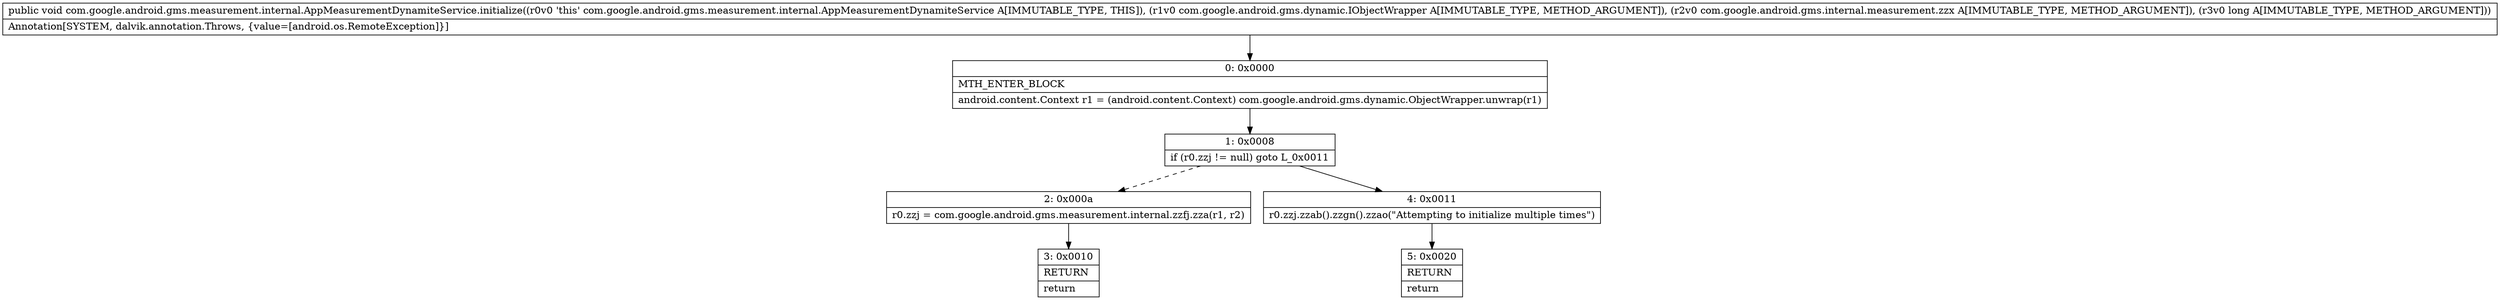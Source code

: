 digraph "CFG forcom.google.android.gms.measurement.internal.AppMeasurementDynamiteService.initialize(Lcom\/google\/android\/gms\/dynamic\/IObjectWrapper;Lcom\/google\/android\/gms\/internal\/measurement\/zzx;J)V" {
Node_0 [shape=record,label="{0\:\ 0x0000|MTH_ENTER_BLOCK\l|android.content.Context r1 = (android.content.Context) com.google.android.gms.dynamic.ObjectWrapper.unwrap(r1)\l}"];
Node_1 [shape=record,label="{1\:\ 0x0008|if (r0.zzj != null) goto L_0x0011\l}"];
Node_2 [shape=record,label="{2\:\ 0x000a|r0.zzj = com.google.android.gms.measurement.internal.zzfj.zza(r1, r2)\l}"];
Node_3 [shape=record,label="{3\:\ 0x0010|RETURN\l|return\l}"];
Node_4 [shape=record,label="{4\:\ 0x0011|r0.zzj.zzab().zzgn().zzao(\"Attempting to initialize multiple times\")\l}"];
Node_5 [shape=record,label="{5\:\ 0x0020|RETURN\l|return\l}"];
MethodNode[shape=record,label="{public void com.google.android.gms.measurement.internal.AppMeasurementDynamiteService.initialize((r0v0 'this' com.google.android.gms.measurement.internal.AppMeasurementDynamiteService A[IMMUTABLE_TYPE, THIS]), (r1v0 com.google.android.gms.dynamic.IObjectWrapper A[IMMUTABLE_TYPE, METHOD_ARGUMENT]), (r2v0 com.google.android.gms.internal.measurement.zzx A[IMMUTABLE_TYPE, METHOD_ARGUMENT]), (r3v0 long A[IMMUTABLE_TYPE, METHOD_ARGUMENT]))  | Annotation[SYSTEM, dalvik.annotation.Throws, \{value=[android.os.RemoteException]\}]\l}"];
MethodNode -> Node_0;
Node_0 -> Node_1;
Node_1 -> Node_2[style=dashed];
Node_1 -> Node_4;
Node_2 -> Node_3;
Node_4 -> Node_5;
}


